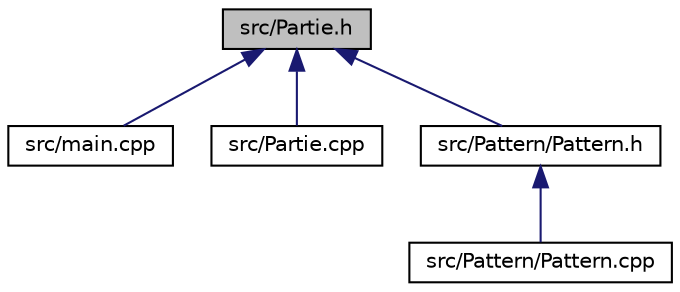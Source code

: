 digraph "src/Partie.h"
{
 // INTERACTIVE_SVG=YES
  edge [fontname="Helvetica",fontsize="10",labelfontname="Helvetica",labelfontsize="10"];
  node [fontname="Helvetica",fontsize="10",shape=record];
  Node46 [label="src/Partie.h",height=0.2,width=0.4,color="black", fillcolor="grey75", style="filled", fontcolor="black"];
  Node46 -> Node47 [dir="back",color="midnightblue",fontsize="10",style="solid"];
  Node47 [label="src/main.cpp",height=0.2,width=0.4,color="black", fillcolor="white", style="filled",URL="$main_8cpp.html"];
  Node46 -> Node48 [dir="back",color="midnightblue",fontsize="10",style="solid"];
  Node48 [label="src/Partie.cpp",height=0.2,width=0.4,color="black", fillcolor="white", style="filled",URL="$_partie_8cpp.html"];
  Node46 -> Node49 [dir="back",color="midnightblue",fontsize="10",style="solid"];
  Node49 [label="src/Pattern/Pattern.h",height=0.2,width=0.4,color="black", fillcolor="white", style="filled",URL="$_pattern_8h.html"];
  Node49 -> Node50 [dir="back",color="midnightblue",fontsize="10",style="solid"];
  Node50 [label="src/Pattern/Pattern.cpp",height=0.2,width=0.4,color="black", fillcolor="white", style="filled",URL="$_pattern_8cpp.html"];
}

